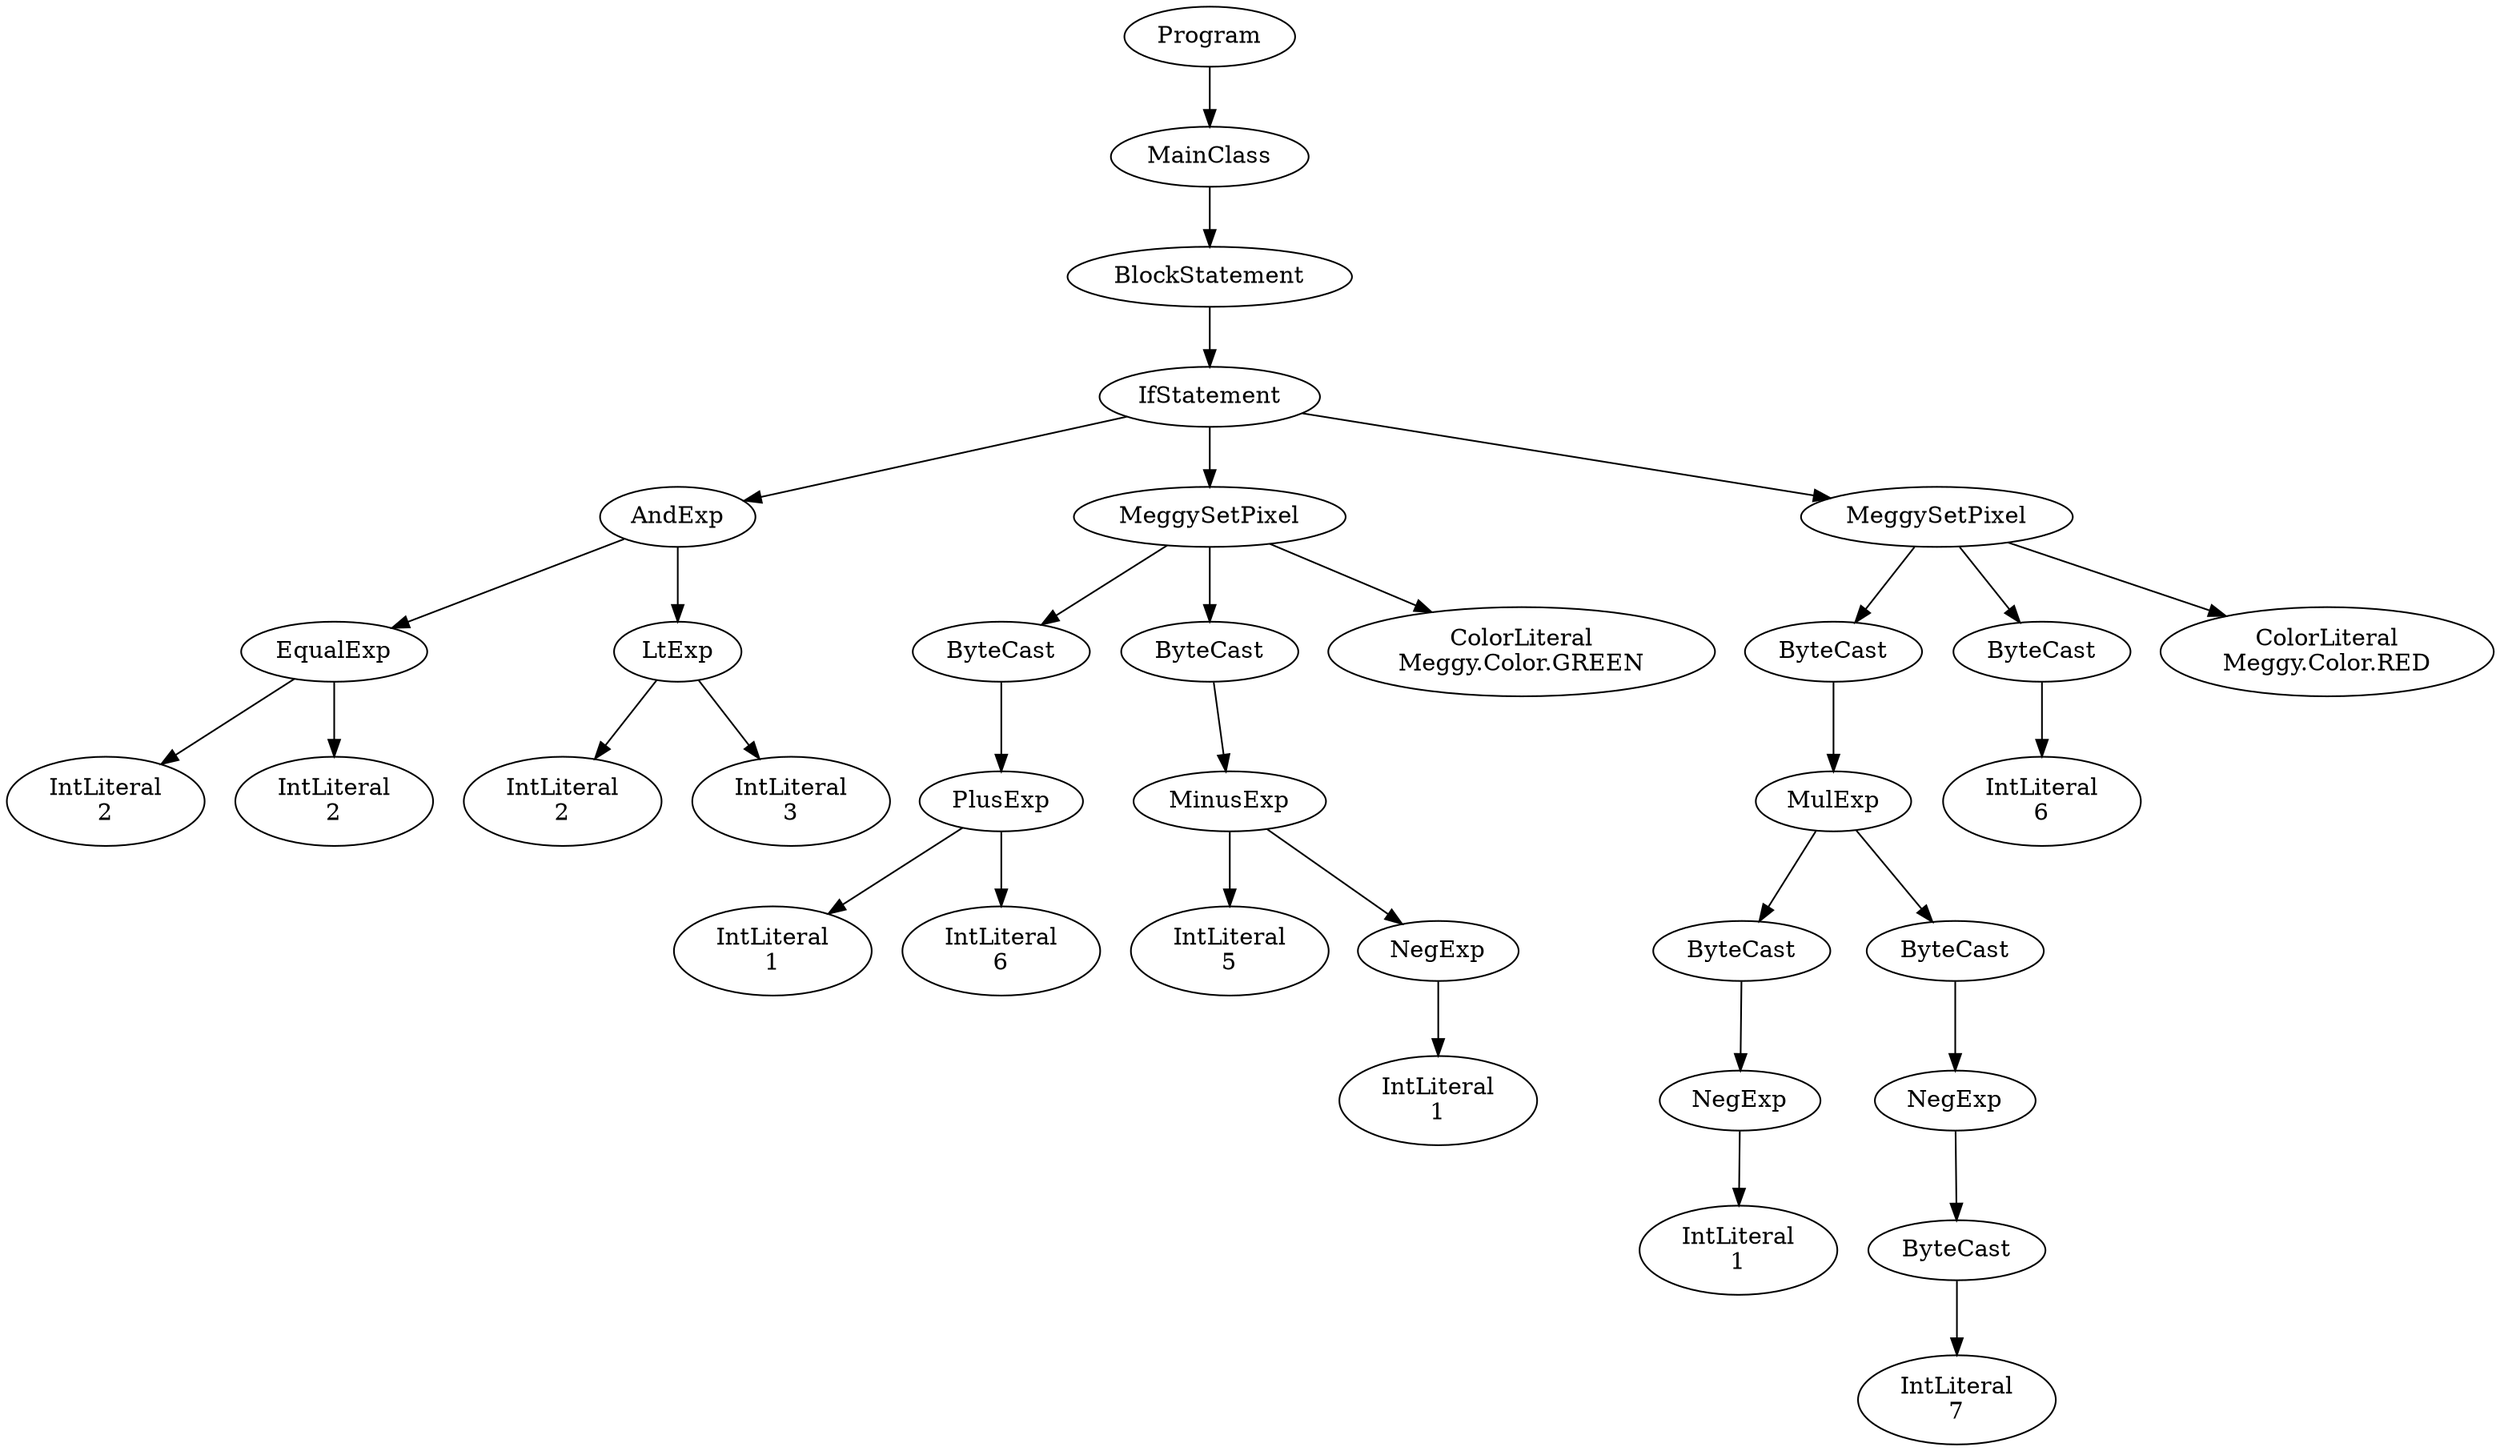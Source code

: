 digraph ASTGraph {
0 [ label="Program" ];
1 [ label="MainClass" ];
0 -> 1
2 [ label="BlockStatement" ];
1 -> 2
3 [ label="IfStatement" ];
2 -> 3
4 [ label="AndExp" ];
3 -> 4
5 [ label="EqualExp" ];
4 -> 5
6 [ label="IntLiteral\n2" ];
5 -> 6
7 [ label="IntLiteral\n2" ];
5 -> 7
8 [ label="LtExp" ];
4 -> 8
9 [ label="IntLiteral\n2" ];
8 -> 9
10 [ label="IntLiteral\n3" ];
8 -> 10
11 [ label="MeggySetPixel" ];
3 -> 11
12 [ label="ByteCast" ];
11 -> 12
13 [ label="PlusExp" ];
12 -> 13
14 [ label="IntLiteral\n1" ];
13 -> 14
15 [ label="IntLiteral\n6" ];
13 -> 15
16 [ label="ByteCast" ];
11 -> 16
17 [ label="MinusExp" ];
16 -> 17
18 [ label="IntLiteral\n5" ];
17 -> 18
19 [ label="NegExp" ];
17 -> 19
20 [ label="IntLiteral\n1" ];
19 -> 20
21 [ label="ColorLiteral\nMeggy.Color.GREEN" ];
11 -> 21
22 [ label="MeggySetPixel" ];
3 -> 22
23 [ label="ByteCast" ];
22 -> 23
24 [ label="MulExp" ];
23 -> 24
25 [ label="ByteCast" ];
24 -> 25
26 [ label="NegExp" ];
25 -> 26
27 [ label="IntLiteral\n1" ];
26 -> 27
28 [ label="ByteCast" ];
24 -> 28
29 [ label="NegExp" ];
28 -> 29
30 [ label="ByteCast" ];
29 -> 30
31 [ label="IntLiteral\n7" ];
30 -> 31
32 [ label="ByteCast" ];
22 -> 32
33 [ label="IntLiteral\n6" ];
32 -> 33
34 [ label="ColorLiteral\nMeggy.Color.RED" ];
22 -> 34
}
